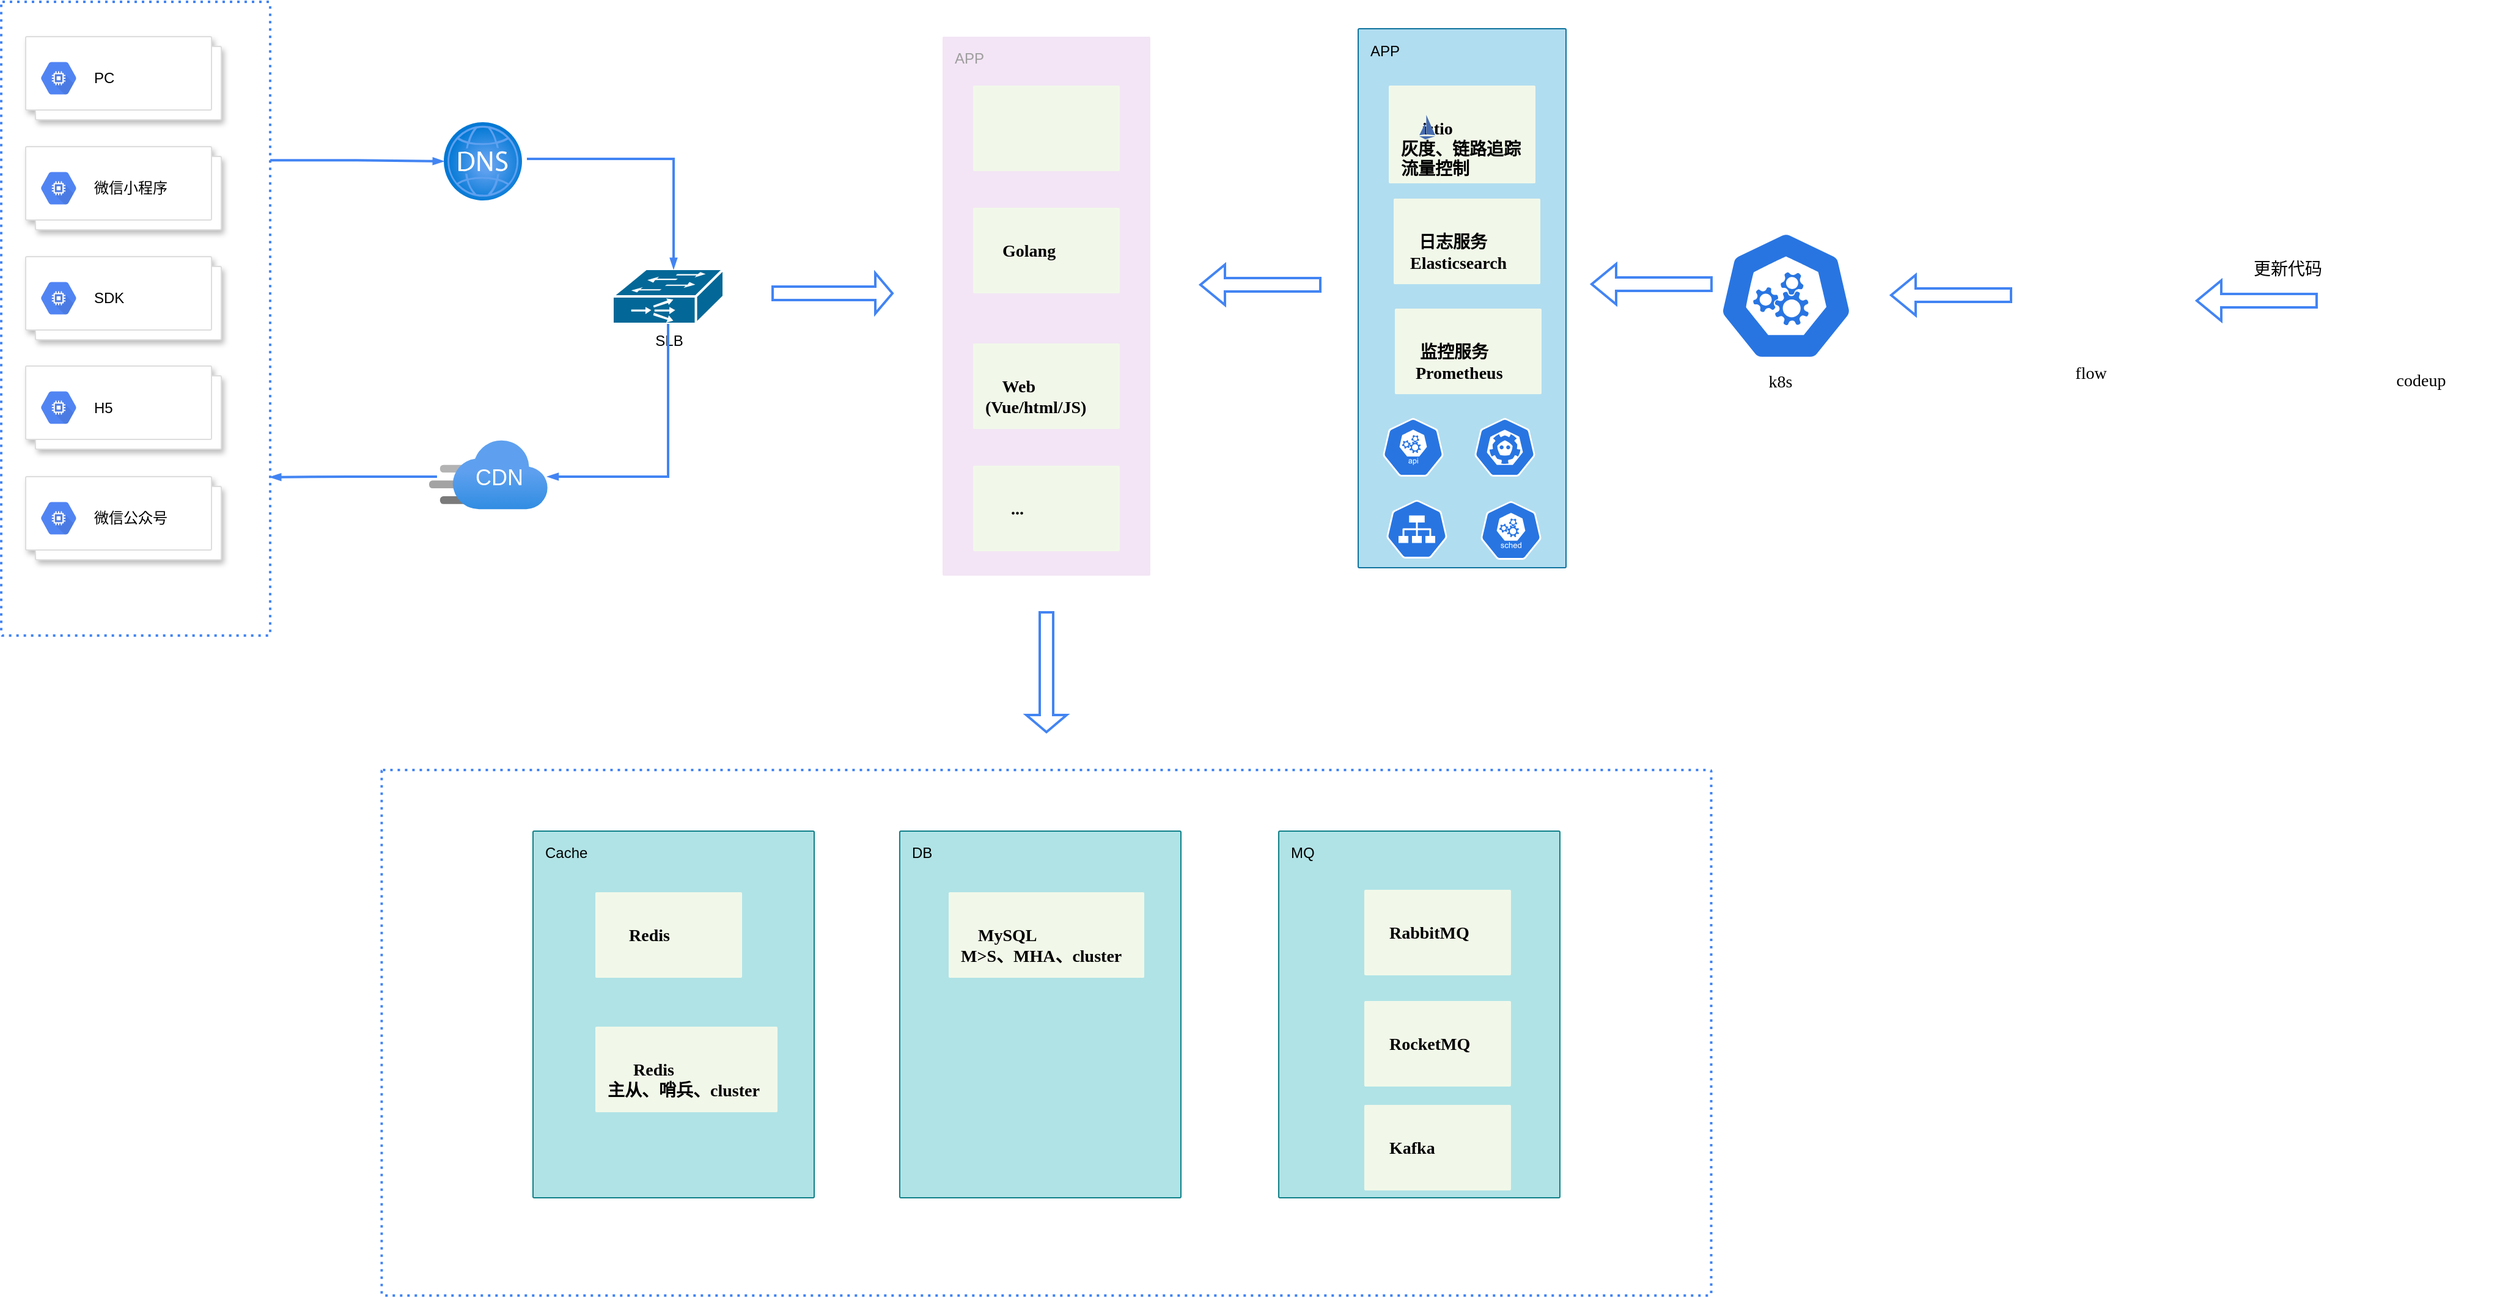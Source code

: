 <mxfile version="16.1.4" type="github">
  <diagram id="d1ab7348-05c3-a1e3-ca4d-12c340fd6b49" name="Page-1">
    <mxGraphModel dx="2262" dy="1464" grid="1" gridSize="10" guides="1" tooltips="1" connect="1" arrows="1" fold="1" page="1" pageScale="1" pageWidth="1169" pageHeight="827" background="none" math="0" shadow="0">
      <root>
        <mxCell id="0" />
        <mxCell id="1" parent="0" />
        <mxCell id="341" value="" style="rounded=1;absoluteArcSize=1;arcSize=2;html=1;strokeColor=#4284F3;gradientColor=none;shadow=0;dashed=1;fontSize=12;fontColor=#9E9E9E;align=left;verticalAlign=top;spacing=10;spacingTop=-4;fillColor=none;dashPattern=1 2;strokeWidth=2;" parent="1" vertex="1">
          <mxGeometry x="30" y="81.5" width="220" height="518.5" as="geometry" />
        </mxCell>
        <mxCell id="391" value="APP" style="rounded=1;absoluteArcSize=1;arcSize=2;html=1;strokeColor=none;gradientColor=none;shadow=0;dashed=0;fontSize=12;fontColor=#9E9E9E;align=left;verticalAlign=top;spacing=10;spacingTop=-4;fillColor=#F3E5F5;" parent="1" vertex="1">
          <mxGeometry x="800" y="110" width="170" height="441" as="geometry" />
        </mxCell>
        <mxCell id="WgvSWJzUBJFYCrIlfj66-412" value="" style="shape=mxgraph.gcp2.doubleRect;strokeColor=#dddddd;fillColor=#ffffff;shadow=1;strokeWidth=1;fontSize=12;fontColor=#9E9E9E;align=center;html=1;" vertex="1" parent="1">
          <mxGeometry x="50" y="110" width="160" height="68" as="geometry" />
        </mxCell>
        <mxCell id="WgvSWJzUBJFYCrIlfj66-413" value="&lt;font color=&quot;#000000&quot;&gt;PC&lt;/font&gt;" style="dashed=0;connectable=0;html=1;fillColor=#5184F3;strokeColor=none;shape=mxgraph.gcp2.hexIcon;prIcon=compute_engine;part=1;labelPosition=right;verticalLabelPosition=middle;align=left;verticalAlign=middle;spacingLeft=5;fontColor=#999999;fontSize=12;" vertex="1" parent="WgvSWJzUBJFYCrIlfj66-412">
          <mxGeometry y="0.5" width="44" height="39" relative="1" as="geometry">
            <mxPoint x="5" y="-19.5" as="offset" />
          </mxGeometry>
        </mxCell>
        <mxCell id="WgvSWJzUBJFYCrIlfj66-414" value="" style="shape=mxgraph.gcp2.doubleRect;strokeColor=#dddddd;fillColor=#ffffff;shadow=1;strokeWidth=1;fontSize=12;fontColor=#9E9E9E;align=center;html=1;" vertex="1" parent="1">
          <mxGeometry x="50" y="200" width="160" height="68" as="geometry" />
        </mxCell>
        <mxCell id="WgvSWJzUBJFYCrIlfj66-415" value="&lt;font color=&quot;#000000&quot;&gt;微信小程序&lt;br&gt;&lt;/font&gt;" style="dashed=0;connectable=0;html=1;fillColor=#5184F3;strokeColor=none;shape=mxgraph.gcp2.hexIcon;prIcon=compute_engine;part=1;labelPosition=right;verticalLabelPosition=middle;align=left;verticalAlign=middle;spacingLeft=5;fontColor=#999999;fontSize=12;" vertex="1" parent="WgvSWJzUBJFYCrIlfj66-414">
          <mxGeometry y="0.5" width="44" height="39" relative="1" as="geometry">
            <mxPoint x="5" y="-19.5" as="offset" />
          </mxGeometry>
        </mxCell>
        <mxCell id="WgvSWJzUBJFYCrIlfj66-417" value="" style="shape=mxgraph.gcp2.doubleRect;strokeColor=#dddddd;fillColor=#ffffff;shadow=1;strokeWidth=1;fontSize=12;fontColor=#9E9E9E;align=center;html=1;" vertex="1" parent="1">
          <mxGeometry x="50" y="290" width="160" height="68" as="geometry" />
        </mxCell>
        <mxCell id="WgvSWJzUBJFYCrIlfj66-418" value="&lt;font color=&quot;#000000&quot;&gt;SDK&lt;br&gt;&lt;/font&gt;" style="dashed=0;connectable=0;html=1;fillColor=#5184F3;strokeColor=none;shape=mxgraph.gcp2.hexIcon;prIcon=compute_engine;part=1;labelPosition=right;verticalLabelPosition=middle;align=left;verticalAlign=middle;spacingLeft=5;fontColor=#999999;fontSize=12;" vertex="1" parent="WgvSWJzUBJFYCrIlfj66-417">
          <mxGeometry y="0.5" width="44" height="39" relative="1" as="geometry">
            <mxPoint x="5" y="-19.5" as="offset" />
          </mxGeometry>
        </mxCell>
        <mxCell id="WgvSWJzUBJFYCrIlfj66-419" value="" style="shape=mxgraph.gcp2.doubleRect;strokeColor=#dddddd;fillColor=#ffffff;shadow=1;strokeWidth=1;fontSize=12;fontColor=#9E9E9E;align=center;html=1;" vertex="1" parent="1">
          <mxGeometry x="50" y="379.5" width="160" height="68" as="geometry" />
        </mxCell>
        <mxCell id="WgvSWJzUBJFYCrIlfj66-420" value="&lt;font color=&quot;#000000&quot;&gt;H5&lt;br&gt;&lt;/font&gt;" style="dashed=0;connectable=0;html=1;fillColor=#5184F3;strokeColor=none;shape=mxgraph.gcp2.hexIcon;prIcon=compute_engine;part=1;labelPosition=right;verticalLabelPosition=middle;align=left;verticalAlign=middle;spacingLeft=5;fontColor=#999999;fontSize=12;" vertex="1" parent="WgvSWJzUBJFYCrIlfj66-419">
          <mxGeometry y="0.5" width="44" height="39" relative="1" as="geometry">
            <mxPoint x="5" y="-19.5" as="offset" />
          </mxGeometry>
        </mxCell>
        <mxCell id="WgvSWJzUBJFYCrIlfj66-422" value="" style="shape=mxgraph.gcp2.doubleRect;strokeColor=#dddddd;fillColor=#ffffff;shadow=1;strokeWidth=1;fontSize=12;fontColor=#9E9E9E;align=center;html=1;" vertex="1" parent="1">
          <mxGeometry x="50" y="470" width="160" height="68" as="geometry" />
        </mxCell>
        <mxCell id="WgvSWJzUBJFYCrIlfj66-423" value="&lt;font color=&quot;#000000&quot;&gt;微信公众号&lt;br&gt;&lt;/font&gt;" style="dashed=0;connectable=0;html=1;fillColor=#5184F3;strokeColor=none;shape=mxgraph.gcp2.hexIcon;prIcon=compute_engine;part=1;labelPosition=right;verticalLabelPosition=middle;align=left;verticalAlign=middle;spacingLeft=5;fontColor=#999999;fontSize=12;" vertex="1" parent="WgvSWJzUBJFYCrIlfj66-422">
          <mxGeometry y="0.5" width="44" height="39" relative="1" as="geometry">
            <mxPoint x="5" y="-19.5" as="offset" />
          </mxGeometry>
        </mxCell>
        <mxCell id="WgvSWJzUBJFYCrIlfj66-424" value="" style="aspect=fixed;html=1;points=[];align=center;image;fontSize=12;image=img/lib/azure2/networking/DNS_Zones.svg;" vertex="1" parent="1">
          <mxGeometry x="392" y="180" width="64" height="64" as="geometry" />
        </mxCell>
        <mxCell id="WgvSWJzUBJFYCrIlfj66-427" value="SLB" style="shape=mxgraph.cisco.misc.ios_slb;html=1;pointerEvents=1;dashed=0;fillColor=#036897;strokeColor=#ffffff;strokeWidth=2;verticalLabelPosition=bottom;verticalAlign=top;align=center;outlineConnect=0;" vertex="1" parent="1">
          <mxGeometry x="530" y="300" width="91" height="45" as="geometry" />
        </mxCell>
        <mxCell id="WgvSWJzUBJFYCrIlfj66-433" value="" style="edgeStyle=orthogonalEdgeStyle;fontSize=12;html=1;endArrow=blockThin;endFill=1;rounded=0;strokeWidth=2;endSize=4;startSize=4;dashed=0;strokeColor=#4284F3;exitX=1;exitY=0.25;exitDx=0;exitDy=0;" edge="1" parent="1" source="341" target="WgvSWJzUBJFYCrIlfj66-424">
          <mxGeometry width="100" relative="1" as="geometry">
            <mxPoint x="270" y="225" as="sourcePoint" />
            <mxPoint x="370" y="225" as="targetPoint" />
          </mxGeometry>
        </mxCell>
        <mxCell id="WgvSWJzUBJFYCrIlfj66-436" value="" style="aspect=fixed;html=1;points=[];align=center;image;fontSize=12;image=img/lib/azure2/networking/CDN_Profiles.svg;" vertex="1" parent="1">
          <mxGeometry x="380" y="440" width="96.9" height="57" as="geometry" />
        </mxCell>
        <mxCell id="WgvSWJzUBJFYCrIlfj66-437" value="CDN" style="text;html=1;align=center;verticalAlign=middle;resizable=0;points=[];autosize=1;strokeColor=none;fillColor=none;fontColor=#FFFFFF;fontSize=18;" vertex="1" parent="1">
          <mxGeometry x="412.45" y="456" width="50" height="30" as="geometry" />
        </mxCell>
        <mxCell id="WgvSWJzUBJFYCrIlfj66-442" value="" style="sketch=0;points=[[0,0,0],[0.25,0,0],[0.5,0,0],[0.75,0,0],[1,0,0],[1,0.25,0],[1,0.5,0],[1,0.75,0],[1,1,0],[0.75,1,0],[0.5,1,0],[0.25,1,0],[0,1,0],[0,0.75,0],[0,0.5,0],[0,0.25,0]];rounded=1;absoluteArcSize=1;arcSize=2;html=1;strokeColor=none;gradientColor=none;shadow=0;dashed=0;fontSize=12;fontColor=#9E9E9E;align=left;verticalAlign=top;spacing=10;spacingTop=-4;fillColor=#F1F8E9;" vertex="1" parent="1">
          <mxGeometry x="825" y="150" width="120" height="70" as="geometry" />
        </mxCell>
        <mxCell id="WgvSWJzUBJFYCrIlfj66-443" value="" style="shape=image;html=1;verticalAlign=top;verticalLabelPosition=bottom;labelBackgroundColor=#ffffff;imageAspect=0;aspect=fixed;image=https://cdn4.iconfinder.com/data/icons/scripting-and-programming-languages/512/660277-Python_logo-128.png;fontSize=18;fontColor=#FFFFFF;" vertex="1" parent="1">
          <mxGeometry x="850" y="150" width="62" height="62" as="geometry" />
        </mxCell>
        <mxCell id="WgvSWJzUBJFYCrIlfj66-444" value="&lt;b&gt;&lt;font face=&quot;Comic Sans MS&quot; style=&quot;font-size: 14px&quot; color=&quot;#000000&quot;&gt;&amp;nbsp; &amp;nbsp; &lt;br&gt;&amp;nbsp; &amp;nbsp; Golang&lt;/font&gt;&lt;/b&gt;" style="sketch=0;points=[[0,0,0],[0.25,0,0],[0.5,0,0],[0.75,0,0],[1,0,0],[1,0.25,0],[1,0.5,0],[1,0.75,0],[1,1,0],[0.75,1,0],[0.5,1,0],[0.25,1,0],[0,1,0],[0,0.75,0],[0,0.5,0],[0,0.25,0]];rounded=1;absoluteArcSize=1;arcSize=2;html=1;strokeColor=none;gradientColor=none;shadow=0;dashed=0;fontSize=12;fontColor=#9E9E9E;align=left;verticalAlign=top;spacing=10;spacingTop=-4;fillColor=#F1F8E9;" vertex="1" parent="1">
          <mxGeometry x="825" y="250" width="120" height="70" as="geometry" />
        </mxCell>
        <mxCell id="WgvSWJzUBJFYCrIlfj66-446" value="&lt;b&gt;&lt;font face=&quot;Comic Sans MS&quot; style=&quot;font-size: 14px&quot; color=&quot;#000000&quot;&gt;&amp;nbsp; &amp;nbsp; &lt;br&gt;&amp;nbsp; &amp;nbsp; Web&lt;br&gt;(Vue/html/JS)&lt;/font&gt;&lt;/b&gt;" style="sketch=0;points=[[0,0,0],[0.25,0,0],[0.5,0,0],[0.75,0,0],[1,0,0],[1,0.25,0],[1,0.5,0],[1,0.75,0],[1,1,0],[0.75,1,0],[0.5,1,0],[0.25,1,0],[0,1,0],[0,0.75,0],[0,0.5,0],[0,0.25,0]];rounded=1;absoluteArcSize=1;arcSize=2;html=1;strokeColor=none;gradientColor=none;shadow=0;dashed=0;fontSize=12;fontColor=#9E9E9E;align=left;verticalAlign=top;spacing=10;spacingTop=-4;fillColor=#F1F8E9;" vertex="1" parent="1">
          <mxGeometry x="825" y="361" width="120" height="70" as="geometry" />
        </mxCell>
        <mxCell id="WgvSWJzUBJFYCrIlfj66-447" value="&lt;b&gt;&lt;font face=&quot;Comic Sans MS&quot; style=&quot;font-size: 14px&quot; color=&quot;#000000&quot;&gt;&amp;nbsp; &amp;nbsp; &lt;br&gt;&amp;nbsp; &amp;nbsp; &amp;nbsp; ...&lt;/font&gt;&lt;/b&gt;" style="sketch=0;points=[[0,0,0],[0.25,0,0],[0.5,0,0],[0.75,0,0],[1,0,0],[1,0.25,0],[1,0.5,0],[1,0.75,0],[1,1,0],[0.75,1,0],[0.5,1,0],[0.25,1,0],[0,1,0],[0,0.75,0],[0,0.5,0],[0,0.25,0]];rounded=1;absoluteArcSize=1;arcSize=2;html=1;strokeColor=none;gradientColor=none;shadow=0;dashed=0;fontSize=12;fontColor=#9E9E9E;align=left;verticalAlign=top;spacing=10;spacingTop=-4;fillColor=#F1F8E9;" vertex="1" parent="1">
          <mxGeometry x="825" y="461" width="120" height="70" as="geometry" />
        </mxCell>
        <mxCell id="WgvSWJzUBJFYCrIlfj66-449" value="" style="edgeStyle=orthogonalEdgeStyle;fontSize=12;html=1;endArrow=blockThin;endFill=1;rounded=0;strokeWidth=2;endSize=4;startSize=4;dashed=0;strokeColor=#4284F3;fontFamily=Comic Sans MS;fontColor=#000;" edge="1" parent="1" target="WgvSWJzUBJFYCrIlfj66-427">
          <mxGeometry width="100" relative="1" as="geometry">
            <mxPoint x="460" y="210" as="sourcePoint" />
            <mxPoint x="510" y="290" as="targetPoint" />
            <Array as="points">
              <mxPoint x="460" y="210" />
              <mxPoint x="580" y="210" />
            </Array>
          </mxGeometry>
        </mxCell>
        <mxCell id="WgvSWJzUBJFYCrIlfj66-450" value="" style="edgeStyle=orthogonalEdgeStyle;fontSize=12;html=1;endArrow=blockThin;endFill=1;rounded=0;strokeWidth=2;endSize=4;startSize=4;dashed=0;strokeColor=#4284F3;fontFamily=Comic Sans MS;fontColor=#000;" edge="1" parent="1" source="WgvSWJzUBJFYCrIlfj66-427" target="WgvSWJzUBJFYCrIlfj66-436">
          <mxGeometry width="100" relative="1" as="geometry">
            <mxPoint x="520" y="490" as="sourcePoint" />
            <mxPoint x="620" y="490" as="targetPoint" />
            <Array as="points">
              <mxPoint x="576" y="470" />
            </Array>
          </mxGeometry>
        </mxCell>
        <mxCell id="WgvSWJzUBJFYCrIlfj66-451" value="" style="edgeStyle=orthogonalEdgeStyle;fontSize=12;html=1;endArrow=blockThin;endFill=1;rounded=0;strokeWidth=2;endSize=4;startSize=4;dashed=0;strokeColor=#4284F3;fontFamily=Comic Sans MS;fontColor=#000;exitX=0.067;exitY=0.526;exitDx=0;exitDy=0;exitPerimeter=0;entryX=1;entryY=0.75;entryDx=0;entryDy=0;" edge="1" parent="1" source="WgvSWJzUBJFYCrIlfj66-436" target="341">
          <mxGeometry width="100" relative="1" as="geometry">
            <mxPoint x="370" y="300" as="sourcePoint" />
            <mxPoint x="280" y="370" as="targetPoint" />
          </mxGeometry>
        </mxCell>
        <mxCell id="WgvSWJzUBJFYCrIlfj66-452" value="" style="edgeStyle=orthogonalEdgeStyle;fontSize=12;html=1;endArrow=blockThin;endFill=1;rounded=0;strokeWidth=2;endSize=4;startSize=4;dashed=0;strokeColor=#4284F3;fontFamily=Comic Sans MS;fontColor=#000;shape=flexArrow;" edge="1" parent="1">
          <mxGeometry width="100" relative="1" as="geometry">
            <mxPoint x="660" y="320" as="sourcePoint" />
            <mxPoint x="760" y="320" as="targetPoint" />
          </mxGeometry>
        </mxCell>
        <mxCell id="WgvSWJzUBJFYCrIlfj66-454" value="flow" style="shape=image;html=1;verticalAlign=top;verticalLabelPosition=bottom;labelBackgroundColor=#ffffff;imageAspect=0;aspect=fixed;image=https://cdn0.iconfinder.com/data/icons/font-awesome-brands-vol-1/512/jenkins-128.png;fontFamily=Comic Sans MS;fontSize=14;fontColor=#000;" vertex="1" parent="1">
          <mxGeometry x="1675" y="242.5" width="128" height="128" as="geometry" />
        </mxCell>
        <mxCell id="WgvSWJzUBJFYCrIlfj66-455" value="codeup" style="shape=image;html=1;verticalAlign=top;verticalLabelPosition=bottom;labelBackgroundColor=#ffffff;imageAspect=0;aspect=fixed;image=https://cdn2.iconfinder.com/data/icons/font-awesome/1792/git-square-128.png;fontFamily=Comic Sans MS;fontSize=14;fontColor=#000;" vertex="1" parent="1">
          <mxGeometry x="1945" y="249" width="128" height="128" as="geometry" />
        </mxCell>
        <mxCell id="WgvSWJzUBJFYCrIlfj66-457" value="" style="edgeStyle=orthogonalEdgeStyle;fontSize=12;html=1;endArrow=none;endFill=0;rounded=0;strokeWidth=2;dashed=0;strokeColor=#4284F3;fontFamily=Comic Sans MS;fontColor=#000;shape=flexArrow;fillColor=default;startArrow=block;" edge="1" parent="1">
          <mxGeometry width="100" relative="1" as="geometry">
            <mxPoint x="1825" y="326" as="sourcePoint" />
            <mxPoint x="1925" y="326" as="targetPoint" />
          </mxGeometry>
        </mxCell>
        <mxCell id="WgvSWJzUBJFYCrIlfj66-458" value="" style="edgeStyle=orthogonalEdgeStyle;fontSize=12;html=1;endArrow=none;endFill=0;rounded=0;strokeWidth=2;dashed=0;strokeColor=#4284F3;fontFamily=Comic Sans MS;fontColor=#000;shape=flexArrow;fillColor=default;startArrow=block;" edge="1" parent="1">
          <mxGeometry width="100" relative="1" as="geometry">
            <mxPoint x="1010" y="313" as="sourcePoint" />
            <mxPoint x="1110" y="313" as="targetPoint" />
          </mxGeometry>
        </mxCell>
        <mxCell id="WgvSWJzUBJFYCrIlfj66-459" value="更新代码" style="text;html=1;align=center;verticalAlign=middle;resizable=0;points=[];autosize=1;strokeColor=none;fillColor=none;fontSize=14;fontFamily=Comic Sans MS;fontColor=#000;" vertex="1" parent="1">
          <mxGeometry x="1865" y="291" width="70" height="20" as="geometry" />
        </mxCell>
        <mxCell id="WgvSWJzUBJFYCrIlfj66-460" value="" style="sketch=0;html=1;dashed=0;whitespace=wrap;fillColor=#2875E2;strokeColor=#ffffff;points=[[0.005,0.63,0],[0.1,0.2,0],[0.9,0.2,0],[0.5,0,0],[0.995,0.63,0],[0.72,0.99,0],[0.5,1,0],[0.28,0.99,0]];shape=mxgraph.kubernetes.icon;prIcon=master;fontFamily=Comic Sans MS;fontSize=14;fontColor=#000;" vertex="1" parent="1">
          <mxGeometry x="1435" y="262" width="110" height="120" as="geometry" />
        </mxCell>
        <mxCell id="WgvSWJzUBJFYCrIlfj66-461" value="" style="edgeStyle=orthogonalEdgeStyle;fontSize=12;html=1;endArrow=none;endFill=0;rounded=0;strokeWidth=2;dashed=0;strokeColor=#4284F3;fontFamily=Comic Sans MS;fontColor=#000;shape=flexArrow;fillColor=default;startArrow=block;" edge="1" parent="1">
          <mxGeometry width="100" relative="1" as="geometry">
            <mxPoint x="1575" y="321.5" as="sourcePoint" />
            <mxPoint x="1675" y="321.5" as="targetPoint" />
          </mxGeometry>
        </mxCell>
        <mxCell id="WgvSWJzUBJFYCrIlfj66-463" value="k8s" style="text;html=1;align=center;verticalAlign=middle;resizable=0;points=[];autosize=1;strokeColor=none;fillColor=none;fontSize=14;fontFamily=Comic Sans MS;fontColor=#000;" vertex="1" parent="1">
          <mxGeometry x="1465" y="382.5" width="40" height="20" as="geometry" />
        </mxCell>
        <mxCell id="WgvSWJzUBJFYCrIlfj66-464" value="APP" style="rounded=1;absoluteArcSize=1;arcSize=2;html=1;strokeColor=#10739e;shadow=0;dashed=0;fontSize=12;align=left;verticalAlign=top;spacing=10;spacingTop=-4;fillColor=#b1ddf0;" vertex="1" parent="1">
          <mxGeometry x="1140" y="103.5" width="170" height="441" as="geometry" />
        </mxCell>
        <mxCell id="WgvSWJzUBJFYCrIlfj66-466" value="&lt;b&gt;&lt;font face=&quot;Comic Sans MS&quot; style=&quot;font-size: 14px&quot; color=&quot;#000000&quot;&gt;&amp;nbsp; &amp;nbsp; &lt;br&gt;&amp;nbsp; &amp;nbsp; &amp;nbsp;istio&lt;br&gt;灰度、链路追踪&lt;br&gt;流量控制&lt;br&gt;&lt;/font&gt;&lt;/b&gt;" style="sketch=0;points=[[0,0,0],[0.25,0,0],[0.5,0,0],[0.75,0,0],[1,0,0],[1,0.25,0],[1,0.5,0],[1,0.75,0],[1,1,0],[0.75,1,0],[0.5,1,0],[0.25,1,0],[0,1,0],[0,0.75,0],[0,0.5,0],[0,0.25,0]];rounded=1;absoluteArcSize=1;arcSize=2;html=1;strokeColor=none;gradientColor=none;shadow=0;dashed=0;fontSize=12;fontColor=#9E9E9E;align=left;verticalAlign=top;spacing=10;spacingTop=-4;fillColor=#F1F8E9;" vertex="1" parent="1">
          <mxGeometry x="1165" y="150" width="120" height="80" as="geometry" />
        </mxCell>
        <mxCell id="WgvSWJzUBJFYCrIlfj66-467" value="&lt;b&gt;&lt;font face=&quot;Comic Sans MS&quot; style=&quot;font-size: 14px&quot; color=&quot;#000000&quot;&gt;&amp;nbsp; &amp;nbsp; &lt;br&gt;&amp;nbsp; &amp;nbsp;日志服务&lt;br&gt;&amp;nbsp;Elasticsearch&lt;br&gt;&lt;/font&gt;&lt;/b&gt;" style="sketch=0;points=[[0,0,0],[0.25,0,0],[0.5,0,0],[0.75,0,0],[1,0,0],[1,0.25,0],[1,0.5,0],[1,0.75,0],[1,1,0],[0.75,1,0],[0.5,1,0],[0.25,1,0],[0,1,0],[0,0.75,0],[0,0.5,0],[0,0.25,0]];rounded=1;absoluteArcSize=1;arcSize=2;html=1;strokeColor=none;gradientColor=none;shadow=0;dashed=0;fontSize=12;fontColor=#9E9E9E;align=left;verticalAlign=top;spacing=10;spacingTop=-4;fillColor=#F1F8E9;" vertex="1" parent="1">
          <mxGeometry x="1169" y="242.5" width="120" height="70" as="geometry" />
        </mxCell>
        <mxCell id="WgvSWJzUBJFYCrIlfj66-468" value="" style="editableCssRules=.*;shape=image;verticalLabelPosition=bottom;labelBackgroundColor=#ffffff;verticalAlign=top;aspect=fixed;imageAspect=0;image=data:image/svg+xml,PHN2ZyB4bWxucz0iaHR0cDovL3d3dy53My5vcmcvMjAwMC9zdmciIHhtbG5zOnY9Imh0dHBzOi8vdmVjdGEuaW8vbmFubyIgd2lkdGg9IjE2MCIgaGVpZ2h0PSIyNDAiIHZpZXdCb3g9IjAgMCAxNjAgMjQwIj4mI3hhOwk8c3R5bGUgdHlwZT0idGV4dC9jc3MiPiYjeGE7CS5zdDB7ZmlsbDojNDY2YmIwO30mI3hhOwk8L3N0eWxlPiYjeGE7CTxwYXRoIGNsYXNzPSJzdDAiIGQ9Ik02MCAyNDBMMCAyMTBoMTYwem0wLTE2MEwwIDIwMGw2MC0xMHpNNzAgMHYxOTBsOTAgMTB6Ii8+JiN4YTs8L3N2Zz4=;fontColor=default;fontFamily=Comic Sans MS;fontSize=14;" vertex="1" parent="1">
          <mxGeometry x="1190" y="174" width="13" height="20" as="geometry" />
        </mxCell>
        <mxCell id="WgvSWJzUBJFYCrIlfj66-469" value="&lt;b&gt;&lt;font face=&quot;Comic Sans MS&quot; style=&quot;font-size: 14px&quot; color=&quot;#000000&quot;&gt;&amp;nbsp; &amp;nbsp; &lt;br&gt;&amp;nbsp; &amp;nbsp;监控服务&lt;br&gt;&amp;nbsp; Prometheus&lt;br&gt;&lt;/font&gt;&lt;/b&gt;" style="sketch=0;points=[[0,0,0],[0.25,0,0],[0.5,0,0],[0.75,0,0],[1,0,0],[1,0.25,0],[1,0.5,0],[1,0.75,0],[1,1,0],[0.75,1,0],[0.5,1,0],[0.25,1,0],[0,1,0],[0,0.75,0],[0,0.5,0],[0,0.25,0]];rounded=1;absoluteArcSize=1;arcSize=2;html=1;strokeColor=none;gradientColor=none;shadow=0;dashed=0;fontSize=12;fontColor=#9E9E9E;align=left;verticalAlign=top;spacing=10;spacingTop=-4;fillColor=#F1F8E9;" vertex="1" parent="1">
          <mxGeometry x="1170" y="332.5" width="120" height="70" as="geometry" />
        </mxCell>
        <mxCell id="WgvSWJzUBJFYCrIlfj66-470" value="" style="edgeStyle=orthogonalEdgeStyle;fontSize=12;html=1;endArrow=none;endFill=0;rounded=0;strokeWidth=2;dashed=0;strokeColor=#4284F3;fontFamily=Comic Sans MS;fontColor=#000;shape=flexArrow;fillColor=default;startArrow=block;" edge="1" parent="1">
          <mxGeometry width="100" relative="1" as="geometry">
            <mxPoint x="1330" y="312.5" as="sourcePoint" />
            <mxPoint x="1430" y="312.5" as="targetPoint" />
          </mxGeometry>
        </mxCell>
        <mxCell id="WgvSWJzUBJFYCrIlfj66-472" value="" style="sketch=0;html=1;dashed=0;whitespace=wrap;fillColor=#2875E2;strokeColor=#ffffff;points=[[0.005,0.63,0],[0.1,0.2,0],[0.9,0.2,0],[0.5,0,0],[0.995,0.63,0],[0.72,0.99,0],[0.5,1,0],[0.28,0.99,0]];shape=mxgraph.kubernetes.icon;prIcon=api;fontFamily=Comic Sans MS;fontSize=14;fontColor=#000;" vertex="1" parent="1">
          <mxGeometry x="1160" y="422" width="50" height="48" as="geometry" />
        </mxCell>
        <mxCell id="WgvSWJzUBJFYCrIlfj66-473" value="" style="sketch=0;html=1;dashed=0;whitespace=wrap;fillColor=#2875E2;strokeColor=#ffffff;points=[[0.005,0.63,0],[0.1,0.2,0],[0.9,0.2,0],[0.5,0,0],[0.995,0.63,0],[0.72,0.99,0],[0.5,1,0],[0.28,0.99,0]];shape=mxgraph.kubernetes.icon;prIcon=etcd;fontFamily=Comic Sans MS;fontSize=14;fontColor=#000;" vertex="1" parent="1">
          <mxGeometry x="1235" y="422" width="50" height="48" as="geometry" />
        </mxCell>
        <mxCell id="WgvSWJzUBJFYCrIlfj66-474" value="" style="sketch=0;html=1;dashed=0;whitespace=wrap;fillColor=#2875E2;strokeColor=#ffffff;points=[[0.005,0.63,0],[0.1,0.2,0],[0.9,0.2,0],[0.5,0,0],[0.995,0.63,0],[0.72,0.99,0],[0.5,1,0],[0.28,0.99,0]];shape=mxgraph.kubernetes.icon;prIcon=svc;fontFamily=Comic Sans MS;fontSize=14;fontColor=#000;" vertex="1" parent="1">
          <mxGeometry x="1163" y="489" width="50" height="48" as="geometry" />
        </mxCell>
        <mxCell id="WgvSWJzUBJFYCrIlfj66-475" value="" style="sketch=0;html=1;dashed=0;whitespace=wrap;fillColor=#2875E2;strokeColor=#ffffff;points=[[0.005,0.63,0],[0.1,0.2,0],[0.9,0.2,0],[0.5,0,0],[0.995,0.63,0],[0.72,0.99,0],[0.5,1,0],[0.28,0.99,0]];shape=mxgraph.kubernetes.icon;prIcon=sched;fontFamily=Comic Sans MS;fontSize=14;fontColor=#000;" vertex="1" parent="1">
          <mxGeometry x="1240" y="490" width="50" height="48" as="geometry" />
        </mxCell>
        <mxCell id="WgvSWJzUBJFYCrIlfj66-476" value="Cache" style="rounded=1;absoluteArcSize=1;arcSize=2;html=1;strokeColor=#0e8088;shadow=0;dashed=0;fontSize=12;align=left;verticalAlign=top;spacing=10;spacingTop=-4;fillColor=#b0e3e6;" vertex="1" parent="1">
          <mxGeometry x="464.99" y="760" width="230" height="300" as="geometry" />
        </mxCell>
        <mxCell id="WgvSWJzUBJFYCrIlfj66-477" value="&lt;b&gt;&lt;font face=&quot;Comic Sans MS&quot; style=&quot;font-size: 14px&quot; color=&quot;#000000&quot;&gt;&amp;nbsp; &amp;nbsp; &lt;br&gt;&amp;nbsp; &amp;nbsp; &amp;nbsp;Redis&lt;/font&gt;&lt;/b&gt;" style="sketch=0;points=[[0,0,0],[0.25,0,0],[0.5,0,0],[0.75,0,0],[1,0,0],[1,0.25,0],[1,0.5,0],[1,0.75,0],[1,1,0],[0.75,1,0],[0.5,1,0],[0.25,1,0],[0,1,0],[0,0.75,0],[0,0.5,0],[0,0.25,0]];rounded=1;absoluteArcSize=1;arcSize=2;html=1;strokeColor=none;gradientColor=none;shadow=0;dashed=0;fontSize=12;fontColor=#9E9E9E;align=left;verticalAlign=top;spacing=10;spacingTop=-4;fillColor=#F1F8E9;" vertex="1" parent="1">
          <mxGeometry x="515.99" y="810" width="120" height="70" as="geometry" />
        </mxCell>
        <mxCell id="WgvSWJzUBJFYCrIlfj66-478" value="&lt;b&gt;&lt;font face=&quot;Comic Sans MS&quot; style=&quot;font-size: 14px&quot; color=&quot;#000000&quot;&gt;&amp;nbsp; &amp;nbsp; &lt;br&gt;&amp;nbsp; &amp;nbsp; &amp;nbsp; Redis&lt;br&gt;主从、哨兵、cluster&lt;/font&gt;&lt;/b&gt;" style="sketch=0;points=[[0,0,0],[0.25,0,0],[0.5,0,0],[0.75,0,0],[1,0,0],[1,0.25,0],[1,0.5,0],[1,0.75,0],[1,1,0],[0.75,1,0],[0.5,1,0],[0.25,1,0],[0,1,0],[0,0.75,0],[0,0.5,0],[0,0.25,0]];rounded=1;absoluteArcSize=1;arcSize=2;html=1;strokeColor=none;gradientColor=none;shadow=0;dashed=0;fontSize=12;fontColor=#9E9E9E;align=left;verticalAlign=top;spacing=10;spacingTop=-4;fillColor=#F1F8E9;" vertex="1" parent="1">
          <mxGeometry x="515.99" y="920" width="149" height="70" as="geometry" />
        </mxCell>
        <mxCell id="WgvSWJzUBJFYCrIlfj66-479" value="DB" style="rounded=1;absoluteArcSize=1;arcSize=2;html=1;strokeColor=#0e8088;shadow=0;dashed=0;fontSize=12;align=left;verticalAlign=top;spacing=10;spacingTop=-4;fillColor=#b0e3e6;" vertex="1" parent="1">
          <mxGeometry x="764.99" y="760" width="230" height="300" as="geometry" />
        </mxCell>
        <mxCell id="WgvSWJzUBJFYCrIlfj66-480" value="&lt;b&gt;&lt;font face=&quot;Comic Sans MS&quot; style=&quot;font-size: 14px&quot; color=&quot;#000000&quot;&gt;&amp;nbsp; &amp;nbsp; &lt;br&gt;&amp;nbsp; &amp;nbsp; MySQL&lt;br&gt;M&amp;gt;S、MHA、cluster&lt;br&gt;&lt;/font&gt;&lt;/b&gt;" style="sketch=0;points=[[0,0,0],[0.25,0,0],[0.5,0,0],[0.75,0,0],[1,0,0],[1,0.25,0],[1,0.5,0],[1,0.75,0],[1,1,0],[0.75,1,0],[0.5,1,0],[0.25,1,0],[0,1,0],[0,0.75,0],[0,0.5,0],[0,0.25,0]];rounded=1;absoluteArcSize=1;arcSize=2;html=1;strokeColor=none;gradientColor=none;shadow=0;dashed=0;fontSize=12;fontColor=#9E9E9E;align=left;verticalAlign=top;spacing=10;spacingTop=-4;fillColor=#F1F8E9;" vertex="1" parent="1">
          <mxGeometry x="804.99" y="810" width="160" height="70" as="geometry" />
        </mxCell>
        <mxCell id="WgvSWJzUBJFYCrIlfj66-481" value="MQ" style="rounded=1;absoluteArcSize=1;arcSize=2;html=1;strokeColor=#0e8088;shadow=0;dashed=0;fontSize=12;align=left;verticalAlign=top;spacing=10;spacingTop=-4;fillColor=#b0e3e6;" vertex="1" parent="1">
          <mxGeometry x="1074.99" y="760" width="230" height="300" as="geometry" />
        </mxCell>
        <mxCell id="WgvSWJzUBJFYCrIlfj66-483" value="&lt;b&gt;&lt;font face=&quot;Comic Sans MS&quot; style=&quot;font-size: 14px&quot; color=&quot;#000000&quot;&gt;&amp;nbsp; &amp;nbsp; &lt;br&gt;&amp;nbsp; &amp;nbsp;RabbitMQ&lt;/font&gt;&lt;/b&gt;" style="sketch=0;points=[[0,0,0],[0.25,0,0],[0.5,0,0],[0.75,0,0],[1,0,0],[1,0.25,0],[1,0.5,0],[1,0.75,0],[1,1,0],[0.75,1,0],[0.5,1,0],[0.25,1,0],[0,1,0],[0,0.75,0],[0,0.5,0],[0,0.25,0]];rounded=1;absoluteArcSize=1;arcSize=2;html=1;strokeColor=none;gradientColor=none;shadow=0;dashed=0;fontSize=12;fontColor=#9E9E9E;align=left;verticalAlign=top;spacing=10;spacingTop=-4;fillColor=#F1F8E9;" vertex="1" parent="1">
          <mxGeometry x="1144.99" y="808" width="120" height="70" as="geometry" />
        </mxCell>
        <mxCell id="WgvSWJzUBJFYCrIlfj66-484" value="&lt;b&gt;&lt;font face=&quot;Comic Sans MS&quot; style=&quot;font-size: 14px&quot; color=&quot;#000000&quot;&gt;&amp;nbsp; &amp;nbsp; &lt;br&gt;&amp;nbsp; &amp;nbsp;RocketMQ&lt;/font&gt;&lt;/b&gt;" style="sketch=0;points=[[0,0,0],[0.25,0,0],[0.5,0,0],[0.75,0,0],[1,0,0],[1,0.25,0],[1,0.5,0],[1,0.75,0],[1,1,0],[0.75,1,0],[0.5,1,0],[0.25,1,0],[0,1,0],[0,0.75,0],[0,0.5,0],[0,0.25,0]];rounded=1;absoluteArcSize=1;arcSize=2;html=1;strokeColor=none;gradientColor=none;shadow=0;dashed=0;fontSize=12;fontColor=#9E9E9E;align=left;verticalAlign=top;spacing=10;spacingTop=-4;fillColor=#F1F8E9;" vertex="1" parent="1">
          <mxGeometry x="1144.99" y="899" width="120" height="70" as="geometry" />
        </mxCell>
        <mxCell id="WgvSWJzUBJFYCrIlfj66-485" value="&lt;b&gt;&lt;font face=&quot;Comic Sans MS&quot; style=&quot;font-size: 14px&quot; color=&quot;#000000&quot;&gt;&amp;nbsp; &amp;nbsp; &lt;br&gt;&amp;nbsp; &amp;nbsp;Kafka&lt;/font&gt;&lt;/b&gt;" style="sketch=0;points=[[0,0,0],[0.25,0,0],[0.5,0,0],[0.75,0,0],[1,0,0],[1,0.25,0],[1,0.5,0],[1,0.75,0],[1,1,0],[0.75,1,0],[0.5,1,0],[0.25,1,0],[0,1,0],[0,0.75,0],[0,0.5,0],[0,0.25,0]];rounded=1;absoluteArcSize=1;arcSize=2;html=1;strokeColor=none;gradientColor=none;shadow=0;dashed=0;fontSize=12;fontColor=#9E9E9E;align=left;verticalAlign=top;spacing=10;spacingTop=-4;fillColor=#F1F8E9;" vertex="1" parent="1">
          <mxGeometry x="1144.99" y="984" width="120" height="70" as="geometry" />
        </mxCell>
        <mxCell id="WgvSWJzUBJFYCrIlfj66-486" value="" style="rounded=1;absoluteArcSize=1;arcSize=2;html=1;strokeColor=#4284F3;gradientColor=none;shadow=0;dashed=1;fontSize=12;fontColor=#9E9E9E;align=left;verticalAlign=top;spacing=10;spacingTop=-4;fillColor=none;dashPattern=1 2;strokeWidth=2;" vertex="1" parent="1">
          <mxGeometry x="341.22" y="710" width="1087.55" height="430" as="geometry" />
        </mxCell>
        <mxCell id="WgvSWJzUBJFYCrIlfj66-488" value="" style="edgeStyle=orthogonalEdgeStyle;fontSize=12;html=1;endArrow=blockThin;endFill=1;rounded=0;strokeWidth=2;endSize=4;startSize=4;dashed=0;strokeColor=#4284F3;fontFamily=Comic Sans MS;fontColor=#000;fillColor=none;shape=flexArrow;" edge="1" parent="1">
          <mxGeometry width="100" relative="1" as="geometry">
            <mxPoint x="885" y="580" as="sourcePoint" />
            <mxPoint x="885" y="680" as="targetPoint" />
          </mxGeometry>
        </mxCell>
      </root>
    </mxGraphModel>
  </diagram>
</mxfile>

